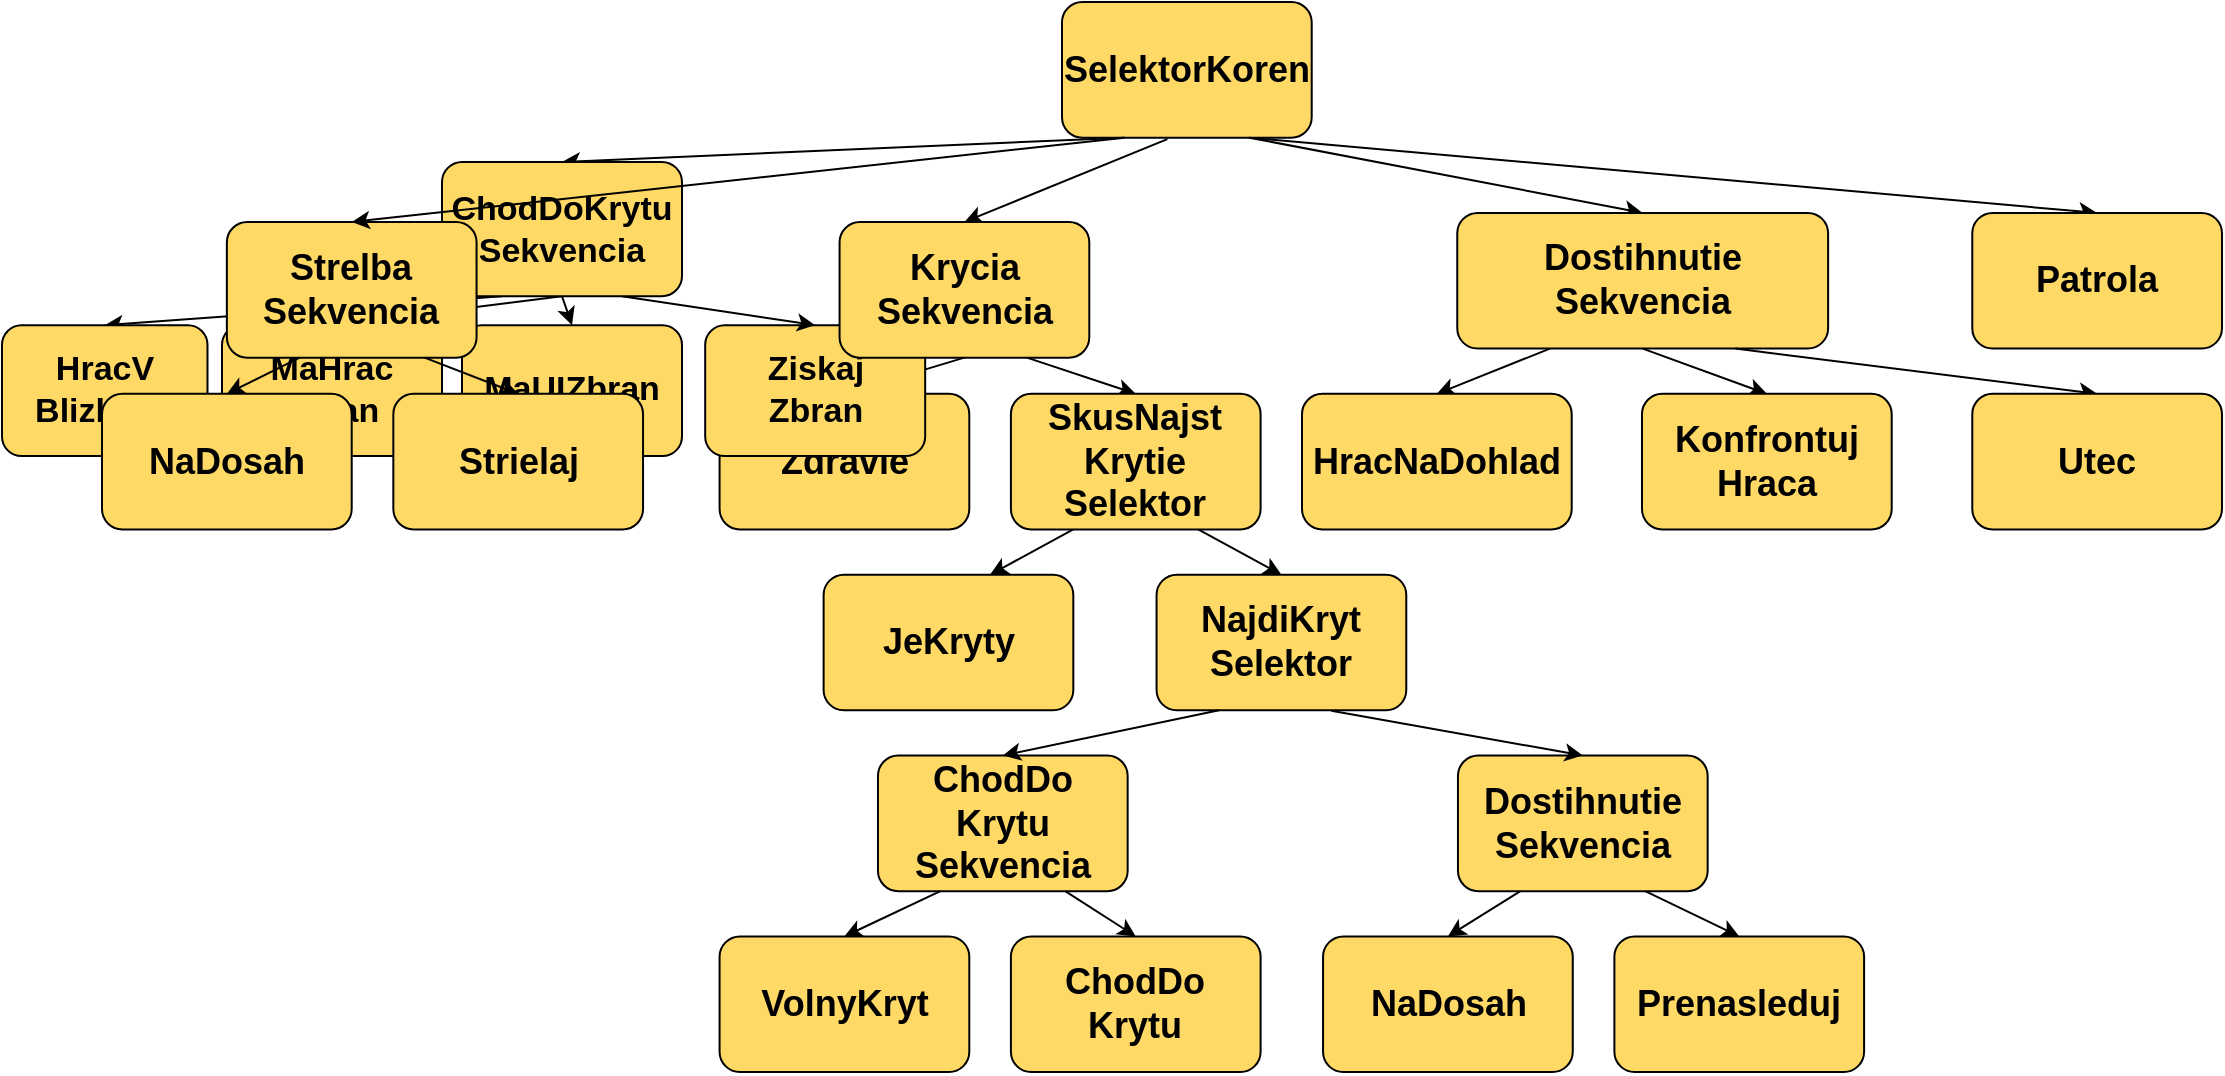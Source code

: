<mxfile version="18.0.3" type="github">
  <diagram id="aNkTvLlGlRAXNMfGRCiO" name="Page-1">
    <mxGraphModel dx="1550" dy="867" grid="1" gridSize="10" guides="1" tooltips="1" connect="1" arrows="1" fold="1" page="1" pageScale="1" pageWidth="1169" pageHeight="827" math="0" shadow="0">
      <root>
        <mxCell id="0" />
        <mxCell id="1" parent="0" />
        <mxCell id="K40myK_4YShfCYtrGLyM-10" value="" style="endArrow=classic;html=1;rounded=0;fontSize=17;fontStyle=1;entryX=0.5;entryY=0;entryDx=0;entryDy=0;exitX=0.5;exitY=1;exitDx=0;exitDy=0;" parent="1" target="xhpi5mrGCT5Js5KXu3N3-19" edge="1" source="xhpi5mrGCT5Js5KXu3N3-18">
          <mxGeometry width="50" height="50" relative="1" as="geometry">
            <mxPoint x="468.039" y="197.813" as="sourcePoint" />
            <mxPoint x="416.015" y="254.334" as="targetPoint" />
          </mxGeometry>
        </mxCell>
        <mxCell id="K40myK_4YShfCYtrGLyM-12" value="" style="endArrow=classic;html=1;rounded=0;fontSize=17;fontStyle=1;entryX=0.5;entryY=0;entryDx=0;entryDy=0;exitX=0.75;exitY=1;exitDx=0;exitDy=0;" parent="1" target="xhpi5mrGCT5Js5KXu3N3-20" edge="1" source="xhpi5mrGCT5Js5KXu3N3-18">
          <mxGeometry width="50" height="50" relative="1" as="geometry">
            <mxPoint x="504.455" y="197.813" as="sourcePoint" />
            <mxPoint x="556.478" y="254.334" as="targetPoint" />
          </mxGeometry>
        </mxCell>
        <mxCell id="K40myK_4YShfCYtrGLyM-14" value="" style="endArrow=classic;html=1;rounded=0;entryX=0.5;entryY=0;entryDx=0;entryDy=0;exitX=0.25;exitY=1;exitDx=0;exitDy=0;fontSize=18;fontStyle=1" parent="1" edge="1">
          <mxGeometry width="50" height="50" relative="1" as="geometry">
            <mxPoint x="535.669" y="283.726" as="sourcePoint" />
            <mxPoint x="494.05" y="306.334" as="targetPoint" />
          </mxGeometry>
        </mxCell>
        <mxCell id="K40myK_4YShfCYtrGLyM-16" value="ChodDo&lt;br style=&quot;font-size: 17px;&quot;&gt;Krytu&lt;br style=&quot;font-size: 17px;&quot;&gt;Sekvencia" style="rounded=1;whiteSpace=wrap;html=1;fontSize=18;fontStyle=1;fillColor=#FFD966;" parent="1" vertex="1">
          <mxGeometry x="437.976" y="396.769" width="124.855" height="67.826" as="geometry" />
        </mxCell>
        <mxCell id="K40myK_4YShfCYtrGLyM-17" value="" style="endArrow=classic;html=1;rounded=0;exitX=0.75;exitY=1;exitDx=0;exitDy=0;entryX=0.5;entryY=0;entryDx=0;entryDy=0;fontSize=17;fontStyle=1;" parent="1" target="xhpi5mrGCT5Js5KXu3N3-22" edge="1" source="xhpi5mrGCT5Js5KXu3N3-20">
          <mxGeometry width="50" height="50" relative="1" as="geometry">
            <mxPoint x="629.306" y="283.726" as="sourcePoint" />
            <mxPoint x="686.532" y="310.856" as="targetPoint" />
          </mxGeometry>
        </mxCell>
        <mxCell id="K40myK_4YShfCYtrGLyM-18" value="" style="endArrow=classic;html=1;rounded=0;entryX=0.5;entryY=0;entryDx=0;entryDy=0;exitX=0.25;exitY=1;exitDx=0;exitDy=0;fontSize=18;fontStyle=1" parent="1" source="K40myK_4YShfCYtrGLyM-16" target="K40myK_4YShfCYtrGLyM-19" edge="1">
          <mxGeometry width="50" height="50" relative="1" as="geometry">
            <mxPoint x="478.442" y="464.595" as="sourcePoint" />
            <mxPoint x="421.217" y="521.117" as="targetPoint" />
          </mxGeometry>
        </mxCell>
        <mxCell id="K40myK_4YShfCYtrGLyM-19" value="VolnyKryt" style="rounded=1;whiteSpace=wrap;html=1;fontSize=18;fontStyle=1;fillColor=#FFD966;" parent="1" vertex="1">
          <mxGeometry x="358.789" y="487.204" width="124.855" height="67.826" as="geometry" />
        </mxCell>
        <mxCell id="K40myK_4YShfCYtrGLyM-20" value="ChodDo&lt;br style=&quot;font-size: 17px;&quot;&gt;Krytu" style="rounded=1;whiteSpace=wrap;html=1;fontSize=18;fontStyle=1;fillColor=#FFD966;" parent="1" vertex="1">
          <mxGeometry x="504.454" y="487.204" width="124.855" height="67.826" as="geometry" />
        </mxCell>
        <mxCell id="K40myK_4YShfCYtrGLyM-21" value="" style="endArrow=classic;html=1;rounded=0;entryX=0.5;entryY=0;entryDx=0;entryDy=0;exitX=0.75;exitY=1;exitDx=0;exitDy=0;fontSize=18;fontStyle=1" parent="1" source="K40myK_4YShfCYtrGLyM-16" target="K40myK_4YShfCYtrGLyM-20" edge="1">
          <mxGeometry width="50" height="50" relative="1" as="geometry">
            <mxPoint x="514.859" y="464.595" as="sourcePoint" />
            <mxPoint x="457.633" y="521.117" as="targetPoint" />
          </mxGeometry>
        </mxCell>
        <mxCell id="xhpi5mrGCT5Js5KXu3N3-7" value="" style="endArrow=classic;html=1;rounded=0;exitX=0.25;exitY=1;exitDx=0;exitDy=0;entryX=0.5;entryY=0;entryDx=0;entryDy=0;fontSize=18;fontStyle=1" parent="1" target="xhpi5mrGCT5Js5KXu3N3-8" edge="1">
          <mxGeometry width="50" height="50" relative="1" as="geometry">
            <mxPoint x="759.193" y="464.595" as="sourcePoint" />
            <mxPoint x="738.558" y="525.639" as="targetPoint" />
          </mxGeometry>
        </mxCell>
        <mxCell id="xhpi5mrGCT5Js5KXu3N3-17" value="SelektorKoren" style="rounded=1;whiteSpace=wrap;html=1;fontSize=18;fontStyle=1;fillColor=#FFD966;" parent="1" vertex="1">
          <mxGeometry x="529.999" y="20.0" width="124.855" height="67.826" as="geometry" />
        </mxCell>
        <mxCell id="xhpi5mrGCT5Js5KXu3N3-8" value="NaDosah" style="rounded=1;whiteSpace=wrap;html=1;fontSize=18;fontStyle=1;fillColor=#FFD966;" parent="1" vertex="1">
          <mxGeometry x="660.523" y="487.204" width="124.855" height="67.826" as="geometry" />
        </mxCell>
        <mxCell id="xhpi5mrGCT5Js5KXu3N3-9" value="" style="endArrow=classic;html=1;rounded=0;exitX=0.75;exitY=1;exitDx=0;exitDy=0;entryX=0.5;entryY=0;entryDx=0;entryDy=0;fontSize=18;fontStyle=1" parent="1" target="xhpi5mrGCT5Js5KXu3N3-10" edge="1">
          <mxGeometry width="50" height="50" relative="1" as="geometry">
            <mxPoint x="821.62" y="464.595" as="sourcePoint" />
            <mxPoint x="884.223" y="525.639" as="targetPoint" />
          </mxGeometry>
        </mxCell>
        <mxCell id="xhpi5mrGCT5Js5KXu3N3-10" value="Prenasleduj" style="rounded=1;whiteSpace=wrap;html=1;fontSize=18;fontStyle=1;fillColor=#FFD966;" parent="1" vertex="1">
          <mxGeometry x="806.188" y="487.204" width="124.855" height="67.826" as="geometry" />
        </mxCell>
        <mxCell id="K40myK_4YShfCYtrGLyM-30" value="" style="endArrow=classic;html=1;rounded=0;exitX=0.75;exitY=1;exitDx=0;exitDy=0;entryX=0.5;entryY=0;entryDx=0;entryDy=0;fontSize=18;fontStyle=1" parent="1" target="K40myK_4YShfCYtrGLyM-31" edge="1" source="xhpi5mrGCT5Js5KXu3N3-17">
          <mxGeometry width="50" height="50" relative="1" as="geometry">
            <mxPoint x="809.715" y="87.093" as="sourcePoint" />
            <mxPoint x="933.869" y="159.67" as="targetPoint" />
          </mxGeometry>
        </mxCell>
        <mxCell id="K40myK_4YShfCYtrGLyM-9" value="" style="endArrow=classic;html=1;rounded=0;entryX=0.5;entryY=0;entryDx=0;entryDy=0;exitX=0.422;exitY=1.011;exitDx=0;exitDy=0;fontSize=17;fontStyle=1;exitPerimeter=0;" parent="1" target="xhpi5mrGCT5Js5KXu3N3-18" edge="1" source="xhpi5mrGCT5Js5KXu3N3-17">
          <mxGeometry width="50" height="50" relative="1" as="geometry">
            <mxPoint x="771.185" y="87.093" as="sourcePoint" />
            <mxPoint x="514.315" y="159.67" as="targetPoint" />
          </mxGeometry>
        </mxCell>
        <mxCell id="xhpi5mrGCT5Js5KXu3N3-19" value="Zdravie" style="rounded=1;whiteSpace=wrap;html=1;fontSize=18;fontStyle=1;fillColor=#FFD966;" parent="1" vertex="1">
          <mxGeometry x="358.79" y="215.9" width="124.855" height="67.826" as="geometry" />
        </mxCell>
        <mxCell id="xhpi5mrGCT5Js5KXu3N3-20" value="SkusNajst&lt;br style=&quot;font-size: 18px;&quot;&gt;Krytie&lt;br style=&quot;font-size: 18px;&quot;&gt;Selektor" style="rounded=1;whiteSpace=wrap;html=1;fontSize=18;fontStyle=1;fillColor=#FFD966;" parent="1" vertex="1">
          <mxGeometry x="504.455" y="215.9" width="124.855" height="67.826" as="geometry" />
        </mxCell>
        <mxCell id="xhpi5mrGCT5Js5KXu3N3-21" value="JeKryty" style="rounded=1;whiteSpace=wrap;html=1;fontSize=18;fontStyle=1;fillColor=#FFD966;" parent="1" vertex="1">
          <mxGeometry x="410.812" y="306.334" width="124.855" height="67.826" as="geometry" />
        </mxCell>
        <mxCell id="xhpi5mrGCT5Js5KXu3N3-22" value="NajdiKryt&lt;br style=&quot;font-size: 18px;&quot;&gt;Selektor" style="rounded=1;whiteSpace=wrap;html=1;fontSize=18;fontStyle=1;fillColor=#FFD966;" parent="1" vertex="1">
          <mxGeometry x="577.286" y="306.334" width="124.855" height="67.826" as="geometry" />
        </mxCell>
        <mxCell id="xhpi5mrGCT5Js5KXu3N3-2" value="" style="endArrow=classic;html=1;rounded=0;entryX=0.5;entryY=0;entryDx=0;entryDy=0;exitX=0.25;exitY=1;exitDx=0;exitDy=0;fontSize=18;fontStyle=1" parent="1" source="xhpi5mrGCT5Js5KXu3N3-22" target="K40myK_4YShfCYtrGLyM-16" edge="1">
          <mxGeometry width="50" height="50" relative="1" as="geometry">
            <mxPoint x="603.298" y="378.682" as="sourcePoint" />
            <mxPoint x="540.87" y="430.682" as="targetPoint" />
          </mxGeometry>
        </mxCell>
        <mxCell id="K40myK_4YShfCYtrGLyM-22" value="" style="endArrow=classic;html=1;rounded=0;exitX=0.75;exitY=1;exitDx=0;exitDy=0;entryX=0.5;entryY=0;entryDx=0;entryDy=0;fontSize=17;fontStyle=1" parent="1" target="k9KmUfYsGlUjubeCrhGL-1" edge="1" source="xhpi5mrGCT5Js5KXu3N3-17">
          <mxGeometry width="50" height="50" relative="1" as="geometry">
            <mxPoint x="784.029" y="87.093" as="sourcePoint" />
            <mxPoint x="792.591" y="159.67" as="targetPoint" />
          </mxGeometry>
        </mxCell>
        <mxCell id="k9KmUfYsGlUjubeCrhGL-2" value="" style="endArrow=classic;html=1;rounded=0;exitX=0.25;exitY=1;exitDx=0;exitDy=0;entryX=0.5;entryY=0;entryDx=0;entryDy=0;fontSize=18;fontStyle=1" parent="1" source="k9KmUfYsGlUjubeCrhGL-1" target="k9KmUfYsGlUjubeCrhGL-3" edge="1">
          <mxGeometry width="50" height="50" relative="1" as="geometry">
            <mxPoint x="800.459" y="197.813" as="sourcePoint" />
            <mxPoint x="748.436" y="254.334" as="targetPoint" />
          </mxGeometry>
        </mxCell>
        <mxCell id="k9KmUfYsGlUjubeCrhGL-4" value="" style="endArrow=classic;html=1;rounded=0;exitX=0.5;exitY=1;exitDx=0;exitDy=0;entryX=0.5;entryY=0;entryDx=0;entryDy=0;fontSize=18;fontStyle=1" parent="1" source="k9KmUfYsGlUjubeCrhGL-1" target="k9KmUfYsGlUjubeCrhGL-5" edge="1">
          <mxGeometry width="50" height="50" relative="1" as="geometry">
            <mxPoint x="925.314" y="197.813" as="sourcePoint" />
            <mxPoint x="894.1" y="254.334" as="targetPoint" />
          </mxGeometry>
        </mxCell>
        <mxCell id="ezsD9pAWtwarLcvP3t45-3" value="Dostihnutie&lt;br style=&quot;font-size: 17px;&quot;&gt;Sekvencia" style="rounded=1;whiteSpace=wrap;html=1;fontSize=18;fontStyle=1;fillColor=#FFD966;" parent="1" vertex="1">
          <mxGeometry x="727.976" y="396.765" width="124.855" height="67.826" as="geometry" />
        </mxCell>
        <mxCell id="xhpi5mrGCT5Js5KXu3N3-5" value="" style="endArrow=classic;html=1;rounded=0;exitX=0.7;exitY=1.003;exitDx=0;exitDy=0;entryX=0.5;entryY=0;entryDx=0;entryDy=0;fontSize=18;fontStyle=1;exitPerimeter=0;" parent="1" source="xhpi5mrGCT5Js5KXu3N3-22" edge="1" target="ezsD9pAWtwarLcvP3t45-3">
          <mxGeometry width="50" height="50" relative="1" as="geometry">
            <mxPoint x="665.726" y="378.682" as="sourcePoint" />
            <mxPoint x="790.407" y="396.769" as="targetPoint" />
          </mxGeometry>
        </mxCell>
        <mxCell id="WJVr6nBHZjvNuqR42jPS-3" value="" style="endArrow=classic;html=1;rounded=0;entryX=0.5;entryY=0;entryDx=0;entryDy=0;exitX=0.25;exitY=1;exitDx=0;exitDy=0;fontSize=17;fontStyle=1" edge="1" parent="1" source="WJVr6nBHZjvNuqR42jPS-2" target="WJVr6nBHZjvNuqR42jPS-4">
          <mxGeometry width="50" height="50" relative="1" as="geometry">
            <mxPoint x="316.256" y="187.101" as="sourcePoint" />
            <mxPoint x="269.163" y="259.678" as="targetPoint" />
          </mxGeometry>
        </mxCell>
        <mxCell id="WJVr6nBHZjvNuqR42jPS-6" value="" style="endArrow=classic;html=1;rounded=0;entryX=0.5;entryY=0;entryDx=0;entryDy=0;exitX=0.5;exitY=1;exitDx=0;exitDy=0;fontSize=17;fontStyle=1" edge="1" parent="1" source="WJVr6nBHZjvNuqR42jPS-2" target="WJVr6nBHZjvNuqR42jPS-5">
          <mxGeometry width="50" height="50" relative="1" as="geometry">
            <mxPoint x="346.224" y="187.101" as="sourcePoint" />
            <mxPoint x="299.131" y="259.678" as="targetPoint" />
          </mxGeometry>
        </mxCell>
        <mxCell id="WJVr6nBHZjvNuqR42jPS-7" value="" style="endArrow=classic;html=1;rounded=0;entryX=0.5;entryY=0;entryDx=0;entryDy=0;exitX=0.25;exitY=1;exitDx=0;exitDy=0;fontSize=17;fontStyle=1;" edge="1" parent="1" source="xhpi5mrGCT5Js5KXu3N3-17" target="WJVr6nBHZjvNuqR42jPS-2">
          <mxGeometry width="50" height="50" relative="1" as="geometry">
            <mxPoint x="676.201" y="76.977" as="sourcePoint" />
            <mxPoint x="521.531" y="123.146" as="targetPoint" />
          </mxGeometry>
        </mxCell>
        <mxCell id="WJVr6nBHZjvNuqR42jPS-13" value="" style="endArrow=classic;html=1;rounded=0;entryX=0.5;entryY=0;entryDx=0;entryDy=0;exitX=0.5;exitY=1;exitDx=0;exitDy=0;fontSize=17;fontStyle=1" edge="1" parent="1" target="WJVr6nBHZjvNuqR42jPS-12" source="WJVr6nBHZjvNuqR42jPS-2">
          <mxGeometry width="50" height="50" relative="1" as="geometry">
            <mxPoint x="490.016" y="192.901" as="sourcePoint" />
            <mxPoint x="429.131" y="265.478" as="targetPoint" />
          </mxGeometry>
        </mxCell>
        <mxCell id="WJVr6nBHZjvNuqR42jPS-14" value="Ziskaj&lt;br style=&quot;font-size: 17px;&quot;&gt;Zbran" style="rounded=1;whiteSpace=wrap;html=1;fontSize=17;fontStyle=1;fillColor=#FFD966;" vertex="1" parent="1">
          <mxGeometry x="351.59" y="181.59" width="110" height="65.47" as="geometry" />
        </mxCell>
        <mxCell id="WJVr6nBHZjvNuqR42jPS-15" value="" style="endArrow=classic;html=1;rounded=0;entryX=0.5;entryY=0;entryDx=0;entryDy=0;exitX=0.75;exitY=1;exitDx=0;exitDy=0;fontSize=17;fontStyle=1" edge="1" parent="1" source="WJVr6nBHZjvNuqR42jPS-2" target="WJVr6nBHZjvNuqR42jPS-14">
          <mxGeometry width="50" height="50" relative="1" as="geometry">
            <mxPoint x="344.329" y="197.101" as="sourcePoint" />
            <mxPoint x="295" y="226.13" as="targetPoint" />
          </mxGeometry>
        </mxCell>
        <mxCell id="k9KmUfYsGlUjubeCrhGL-3" value="HracNaDohlad" style="rounded=1;whiteSpace=wrap;html=1;fontSize=18;fontStyle=1;fillColor=#FFD966;" parent="1" vertex="1">
          <mxGeometry x="650" y="215.9" width="134.85" height="67.83" as="geometry" />
        </mxCell>
        <mxCell id="k9KmUfYsGlUjubeCrhGL-5" value="Konfrontuj&lt;br style=&quot;font-size: 18px;&quot;&gt;Hraca" style="rounded=1;whiteSpace=wrap;html=1;fontSize=18;fontStyle=1;fillColor=#FFD966;" parent="1" vertex="1">
          <mxGeometry x="819.996" y="215.9" width="124.855" height="67.826" as="geometry" />
        </mxCell>
        <mxCell id="WJVr6nBHZjvNuqR42jPS-4" value="HracV&lt;br style=&quot;font-size: 17px;&quot;&gt;Blizkosti" style="rounded=1;whiteSpace=wrap;html=1;fontSize=17;fontStyle=1;fillColor=#FFD966;" vertex="1" parent="1">
          <mxGeometry y="181.594" width="102.748" height="65.462" as="geometry" />
        </mxCell>
        <mxCell id="WJVr6nBHZjvNuqR42jPS-5" value="MaHrac&lt;br style=&quot;font-size: 17px;&quot;&gt;Zbran" style="rounded=1;whiteSpace=wrap;html=1;fontSize=17;fontStyle=1;fillColor=#FFD966;" vertex="1" parent="1">
          <mxGeometry x="110" y="181.601" width="110" height="65.459" as="geometry" />
        </mxCell>
        <mxCell id="WJVr6nBHZjvNuqR42jPS-12" value="MaUIZbran" style="rounded=1;whiteSpace=wrap;html=1;fontSize=17;fontStyle=1;fillColor=#FFD966;" vertex="1" parent="1">
          <mxGeometry x="230" y="181.601" width="110" height="65.459" as="geometry" />
        </mxCell>
        <mxCell id="K40myK_4YShfCYtrGLyM-31" value="Patrola" style="rounded=1;whiteSpace=wrap;html=1;fontSize=18;fontStyle=1;fillColor=#FFD966;" parent="1" vertex="1">
          <mxGeometry x="985.138" y="125.457" width="124.855" height="67.826" as="geometry" />
        </mxCell>
        <mxCell id="k9KmUfYsGlUjubeCrhGL-1" value="Dostihnutie&lt;br style=&quot;font-size: 17px;&quot;&gt;Sekvencia" style="rounded=1;whiteSpace=wrap;html=1;fontSize=18;fontStyle=1;fillColor=#FFD966;" parent="1" vertex="1">
          <mxGeometry x="727.63" y="125.46" width="185.43" height="67.83" as="geometry" />
        </mxCell>
        <mxCell id="WJVr6nBHZjvNuqR42jPS-2" value="ChodDoKrytu&lt;br style=&quot;font-size: 17px;&quot;&gt;Sekvencia" style="rounded=1;whiteSpace=wrap;html=1;fontSize=17;fontStyle=1;fillColor=#FFD966;" vertex="1" parent="1">
          <mxGeometry x="220" y="100" width="120.0" height="67.112" as="geometry" />
        </mxCell>
        <mxCell id="ezsD9pAWtwarLcvP3t45-4" value="Strelba&lt;br style=&quot;font-size: 18px;&quot;&gt;Sekvencia" style="rounded=1;whiteSpace=wrap;html=1;fontSize=18;fontStyle=1;fillColor=#FFD966;" vertex="1" parent="1">
          <mxGeometry x="112.428" y="129.997" width="124.855" height="67.826" as="geometry" />
        </mxCell>
        <mxCell id="ezsD9pAWtwarLcvP3t45-5" value="" style="endArrow=classic;html=1;rounded=0;exitX=0.25;exitY=1;exitDx=0;exitDy=0;fontSize=18;fontStyle=1;entryX=0.5;entryY=0;entryDx=0;entryDy=0;" edge="1" parent="1" target="ezsD9pAWtwarLcvP3t45-6">
          <mxGeometry width="50" height="50" relative="1" as="geometry">
            <mxPoint x="148.844" y="197.823" as="sourcePoint" />
            <mxPoint x="112.428" y="254.344" as="targetPoint" />
          </mxGeometry>
        </mxCell>
        <mxCell id="ezsD9pAWtwarLcvP3t45-6" value="NaDosah" style="rounded=1;whiteSpace=wrap;html=1;fontSize=18;fontStyle=1;fillColor=#FFD966;" vertex="1" parent="1">
          <mxGeometry x="50.0" y="215.91" width="124.855" height="67.826" as="geometry" />
        </mxCell>
        <mxCell id="ezsD9pAWtwarLcvP3t45-7" value="" style="endArrow=classic;html=1;rounded=0;exitX=0.75;exitY=1;exitDx=0;exitDy=0;fontSize=18;fontStyle=1;entryX=0.5;entryY=0;entryDx=0;entryDy=0;" edge="1" parent="1" target="ezsD9pAWtwarLcvP3t45-8">
          <mxGeometry width="50" height="50" relative="1" as="geometry">
            <mxPoint x="211.271" y="197.823" as="sourcePoint" />
            <mxPoint x="258.092" y="254.344" as="targetPoint" />
          </mxGeometry>
        </mxCell>
        <mxCell id="ezsD9pAWtwarLcvP3t45-8" value="Strielaj" style="rounded=1;whiteSpace=wrap;html=1;fontSize=18;fontStyle=1;fillColor=#FFD966;" vertex="1" parent="1">
          <mxGeometry x="195.665" y="215.91" width="124.855" height="67.826" as="geometry" />
        </mxCell>
        <mxCell id="ezsD9pAWtwarLcvP3t45-9" value="" style="endArrow=classic;html=1;rounded=0;exitX=0.75;exitY=1;exitDx=0;exitDy=0;entryX=0.5;entryY=0;entryDx=0;entryDy=0;fontSize=18;fontStyle=1" edge="1" parent="1" source="k9KmUfYsGlUjubeCrhGL-1" target="ezsD9pAWtwarLcvP3t45-10">
          <mxGeometry width="50" height="50" relative="1" as="geometry">
            <mxPoint x="1015.772" y="193.29" as="sourcePoint" />
            <mxPoint x="1043.17" y="254.334" as="targetPoint" />
          </mxGeometry>
        </mxCell>
        <mxCell id="ezsD9pAWtwarLcvP3t45-10" value="Utec" style="rounded=1;whiteSpace=wrap;html=1;fontSize=18;fontStyle=1;fillColor=#FFD966;" vertex="1" parent="1">
          <mxGeometry x="985.136" y="215.9" width="124.855" height="67.826" as="geometry" />
        </mxCell>
        <mxCell id="ezsD9pAWtwarLcvP3t45-11" value="" style="endArrow=classic;html=1;rounded=0;entryX=0.5;entryY=0;entryDx=0;entryDy=0;exitX=0.25;exitY=1;exitDx=0;exitDy=0;fontSize=18;fontStyle=1" edge="1" parent="1" source="xhpi5mrGCT5Js5KXu3N3-17" target="ezsD9pAWtwarLcvP3t45-4">
          <mxGeometry width="50" height="50" relative="1" as="geometry">
            <mxPoint x="596.59" y="97.826" as="sourcePoint" />
            <mxPoint x="491.215" y="139.997" as="targetPoint" />
          </mxGeometry>
        </mxCell>
        <mxCell id="xhpi5mrGCT5Js5KXu3N3-18" value="Krycia&lt;br style=&quot;font-size: 18px;&quot;&gt;Sekvencia" style="rounded=1;whiteSpace=wrap;html=1;fontSize=18;fontStyle=1;fillColor=#FFD966;" parent="1" vertex="1">
          <mxGeometry x="418.788" y="129.997" width="124.855" height="67.826" as="geometry" />
        </mxCell>
      </root>
    </mxGraphModel>
  </diagram>
</mxfile>
